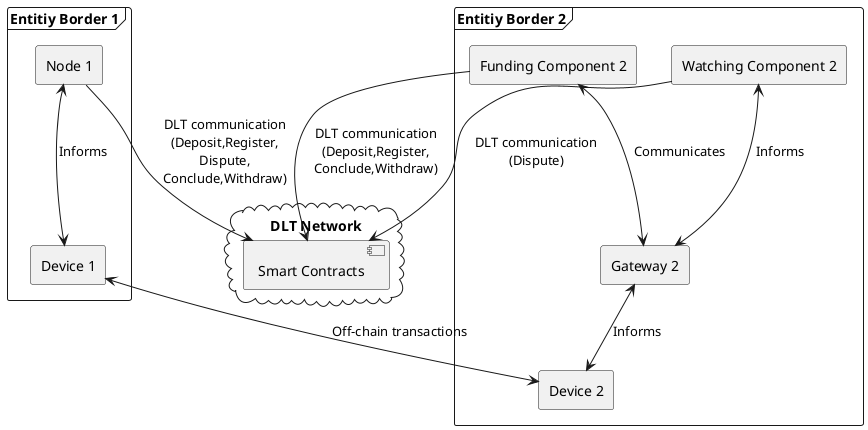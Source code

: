 @startuml structure

cloud "DLT Network" as dlt {
    component "Smart Contracts" as sc
}

frame "Entitiy Border 1" as entityborder1 {
    agent "Device 1" as device1
    agent "Node 1" as node1
}

frame "Entitiy Border 2" as entityborder2 {
    agent "Funding Component 2" as funding2
    agent "Device 2" as device2
    agent "Gateway 2" as gateway2
    agent "Watching Component 2" as watcher2
}

funding2 --> sc : DLT communication\n(Deposit,Register,\nConclude,Withdraw)


node1 --> sc : DLT communication\n(Deposit,Register,\nDispute,\nConclude,Withdraw)
watcher2 --> sc : DLT communication\n(Dispute)

node1 <--> device1: Informs
funding2 <--> gateway2: Communicates
watcher2 <--> gateway2: Informs
gateway2 <--> device2: Informs

device1 <--> device2 : Off-chain transactions

@enduml